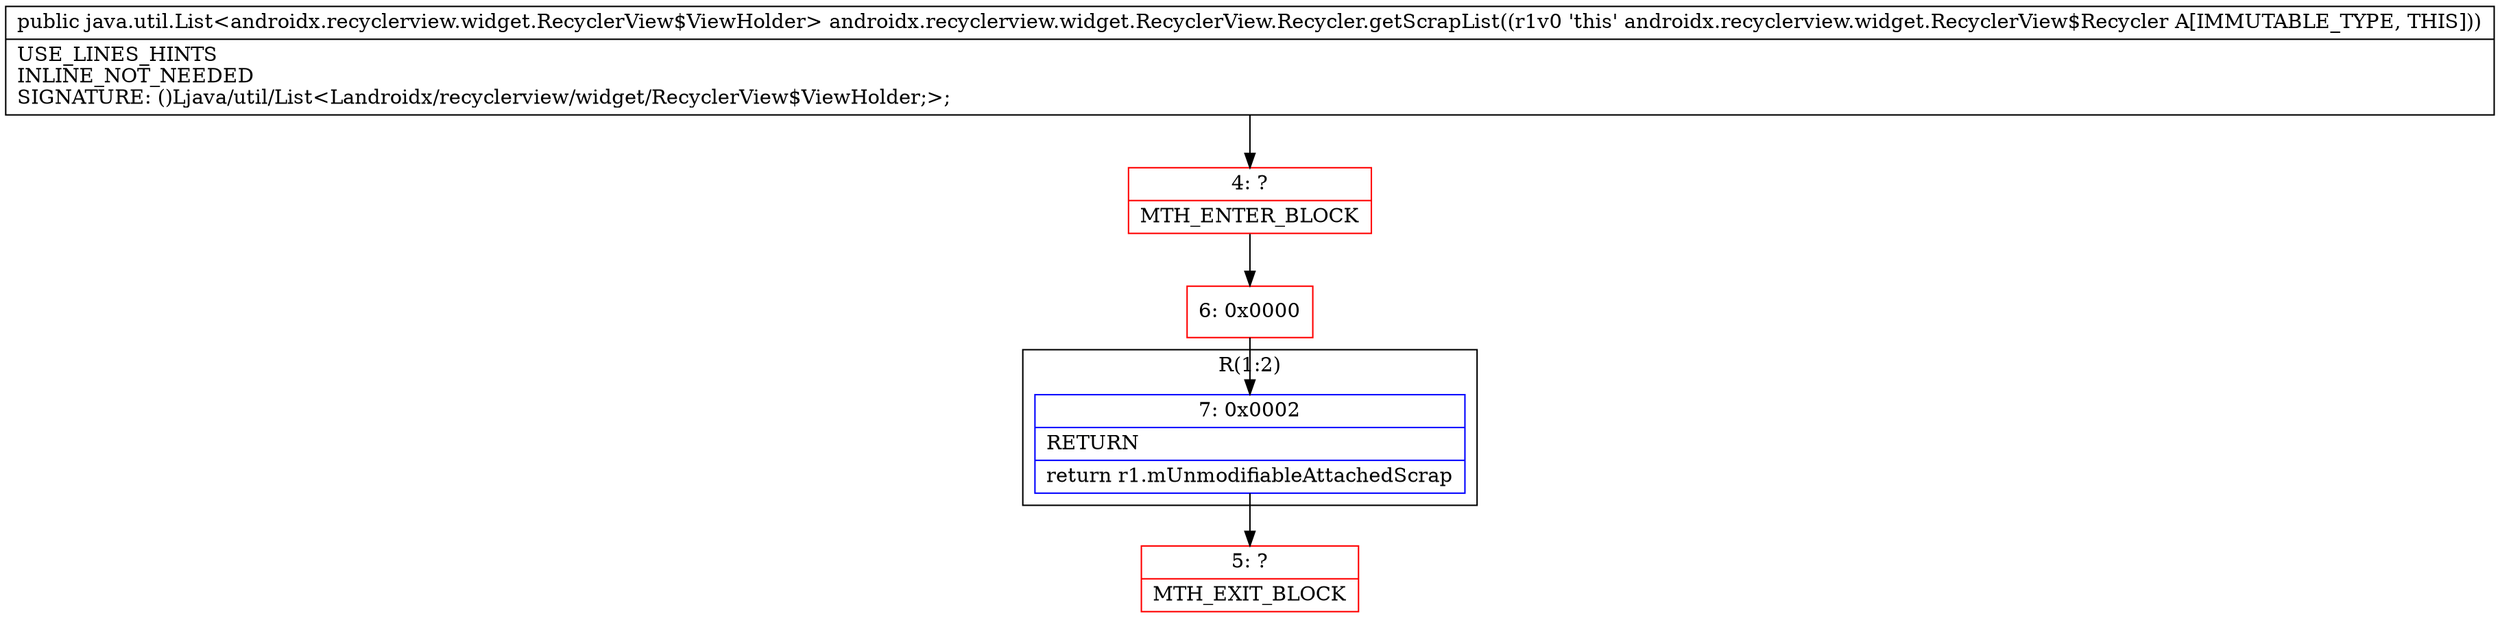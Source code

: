 digraph "CFG forandroidx.recyclerview.widget.RecyclerView.Recycler.getScrapList()Ljava\/util\/List;" {
subgraph cluster_Region_1508891123 {
label = "R(1:2)";
node [shape=record,color=blue];
Node_7 [shape=record,label="{7\:\ 0x0002|RETURN\l|return r1.mUnmodifiableAttachedScrap\l}"];
}
Node_4 [shape=record,color=red,label="{4\:\ ?|MTH_ENTER_BLOCK\l}"];
Node_6 [shape=record,color=red,label="{6\:\ 0x0000}"];
Node_5 [shape=record,color=red,label="{5\:\ ?|MTH_EXIT_BLOCK\l}"];
MethodNode[shape=record,label="{public java.util.List\<androidx.recyclerview.widget.RecyclerView$ViewHolder\> androidx.recyclerview.widget.RecyclerView.Recycler.getScrapList((r1v0 'this' androidx.recyclerview.widget.RecyclerView$Recycler A[IMMUTABLE_TYPE, THIS]))  | USE_LINES_HINTS\lINLINE_NOT_NEEDED\lSIGNATURE: ()Ljava\/util\/List\<Landroidx\/recyclerview\/widget\/RecyclerView$ViewHolder;\>;\l}"];
MethodNode -> Node_4;Node_7 -> Node_5;
Node_4 -> Node_6;
Node_6 -> Node_7;
}

